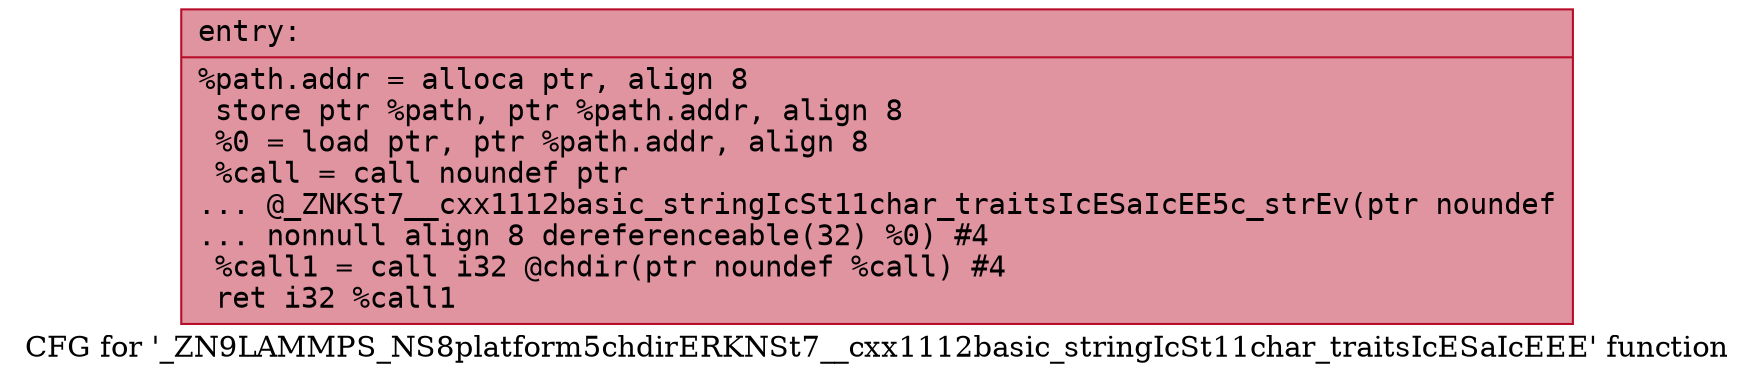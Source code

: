 digraph "CFG for '_ZN9LAMMPS_NS8platform5chdirERKNSt7__cxx1112basic_stringIcSt11char_traitsIcESaIcEEE' function" {
	label="CFG for '_ZN9LAMMPS_NS8platform5chdirERKNSt7__cxx1112basic_stringIcSt11char_traitsIcESaIcEEE' function";

	Node0x5651cd7ab740 [shape=record,color="#b70d28ff", style=filled, fillcolor="#b70d2870" fontname="Courier",label="{entry:\l|  %path.addr = alloca ptr, align 8\l  store ptr %path, ptr %path.addr, align 8\l  %0 = load ptr, ptr %path.addr, align 8\l  %call = call noundef ptr\l... @_ZNKSt7__cxx1112basic_stringIcSt11char_traitsIcESaIcEE5c_strEv(ptr noundef\l... nonnull align 8 dereferenceable(32) %0) #4\l  %call1 = call i32 @chdir(ptr noundef %call) #4\l  ret i32 %call1\l}"];
}
